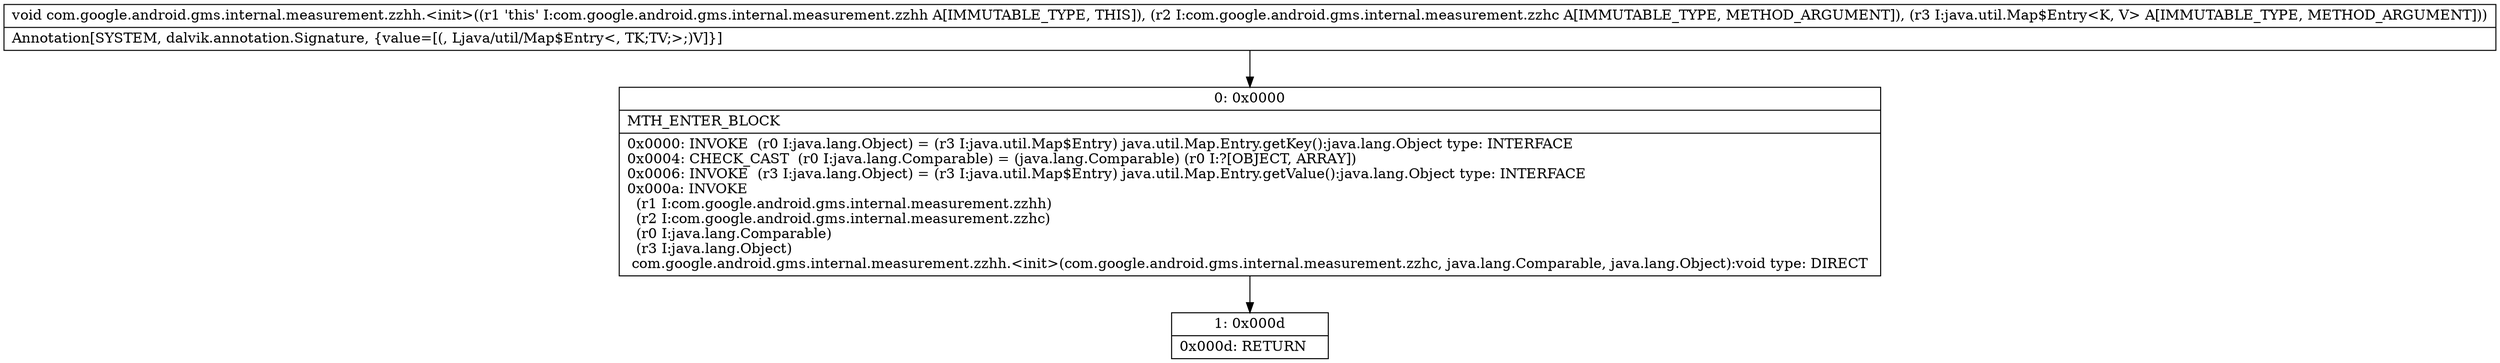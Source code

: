 digraph "CFG forcom.google.android.gms.internal.measurement.zzhh.\<init\>(Lcom\/google\/android\/gms\/internal\/measurement\/zzhc;Ljava\/util\/Map$Entry;)V" {
Node_0 [shape=record,label="{0\:\ 0x0000|MTH_ENTER_BLOCK\l|0x0000: INVOKE  (r0 I:java.lang.Object) = (r3 I:java.util.Map$Entry) java.util.Map.Entry.getKey():java.lang.Object type: INTERFACE \l0x0004: CHECK_CAST  (r0 I:java.lang.Comparable) = (java.lang.Comparable) (r0 I:?[OBJECT, ARRAY]) \l0x0006: INVOKE  (r3 I:java.lang.Object) = (r3 I:java.util.Map$Entry) java.util.Map.Entry.getValue():java.lang.Object type: INTERFACE \l0x000a: INVOKE  \l  (r1 I:com.google.android.gms.internal.measurement.zzhh)\l  (r2 I:com.google.android.gms.internal.measurement.zzhc)\l  (r0 I:java.lang.Comparable)\l  (r3 I:java.lang.Object)\l com.google.android.gms.internal.measurement.zzhh.\<init\>(com.google.android.gms.internal.measurement.zzhc, java.lang.Comparable, java.lang.Object):void type: DIRECT \l}"];
Node_1 [shape=record,label="{1\:\ 0x000d|0x000d: RETURN   \l}"];
MethodNode[shape=record,label="{void com.google.android.gms.internal.measurement.zzhh.\<init\>((r1 'this' I:com.google.android.gms.internal.measurement.zzhh A[IMMUTABLE_TYPE, THIS]), (r2 I:com.google.android.gms.internal.measurement.zzhc A[IMMUTABLE_TYPE, METHOD_ARGUMENT]), (r3 I:java.util.Map$Entry\<K, V\> A[IMMUTABLE_TYPE, METHOD_ARGUMENT]))  | Annotation[SYSTEM, dalvik.annotation.Signature, \{value=[(, Ljava\/util\/Map$Entry\<, TK;TV;\>;)V]\}]\l}"];
MethodNode -> Node_0;
Node_0 -> Node_1;
}

